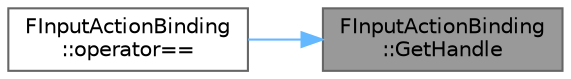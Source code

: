 digraph "FInputActionBinding::GetHandle"
{
 // INTERACTIVE_SVG=YES
 // LATEX_PDF_SIZE
  bgcolor="transparent";
  edge [fontname=Helvetica,fontsize=10,labelfontname=Helvetica,labelfontsize=10];
  node [fontname=Helvetica,fontsize=10,shape=box,height=0.2,width=0.4];
  rankdir="RL";
  Node1 [id="Node000001",label="FInputActionBinding\l::GetHandle",height=0.2,width=0.4,color="gray40", fillcolor="grey60", style="filled", fontcolor="black",tooltip=" "];
  Node1 -> Node2 [id="edge1_Node000001_Node000002",dir="back",color="steelblue1",style="solid",tooltip=" "];
  Node2 [id="Node000002",label="FInputActionBinding\l::operator==",height=0.2,width=0.4,color="grey40", fillcolor="white", style="filled",URL="$d0/d7a/structFInputActionBinding.html#a8356e3c86899e189bce59e2ec30594a5",tooltip=" "];
}
